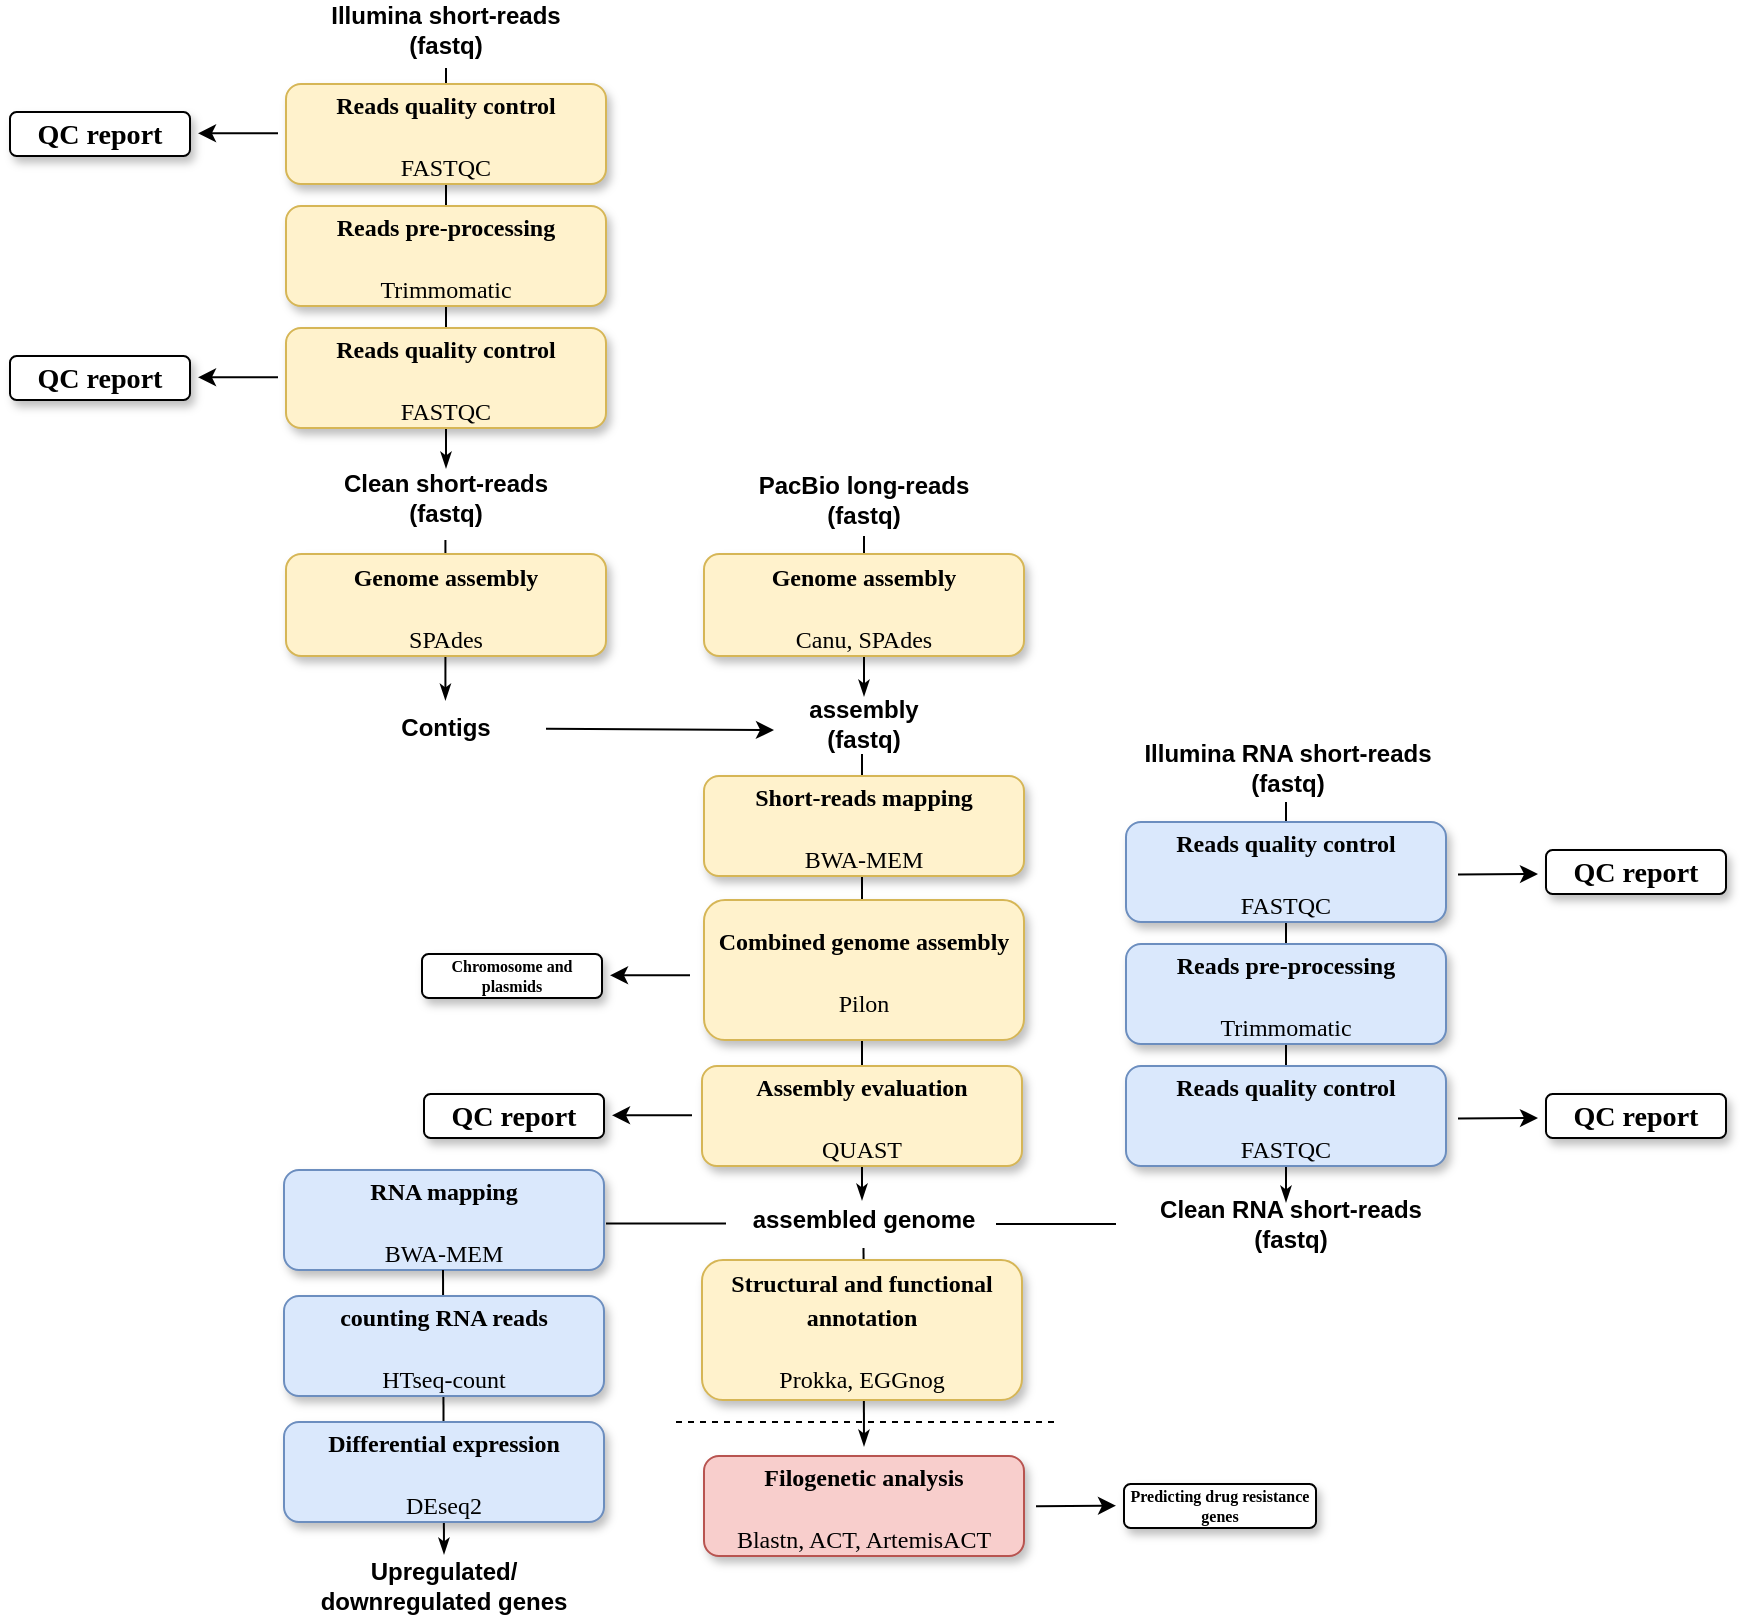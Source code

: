 <mxfile version="13.0.1" type="device"><diagram name="Page-1" id="edf60f1a-56cd-e834-aa8a-f176f3a09ee4"><mxGraphModel dx="658" dy="593" grid="1" gridSize="10" guides="1" tooltips="1" connect="1" arrows="1" fold="1" page="1" pageScale="1" pageWidth="1100" pageHeight="850" background="#ffffff" math="0" shadow="0"><root><mxCell id="0"/><mxCell id="1" parent="0"/><mxCell id="DxSCE9S2O81J0k-YG6dj-97" style="edgeStyle=orthogonalEdgeStyle;rounded=0;html=1;labelBackgroundColor=none;startSize=5;endArrow=classicThin;endFill=1;endSize=5;jettySize=auto;orthogonalLoop=1;strokeWidth=1;fontFamily=Verdana;fontSize=8" parent="1" edge="1"><mxGeometry relative="1" as="geometry"><mxPoint x="367.71" y="295" as="sourcePoint"/><mxPoint x="367.71" y="375" as="targetPoint"/></mxGeometry></mxCell><mxCell id="DxSCE9S2O81J0k-YG6dj-39" style="rounded=0;html=1;labelBackgroundColor=none;startSize=5;endArrow=classicThin;endFill=1;endSize=5;jettySize=auto;orthogonalLoop=1;strokeWidth=1;fontFamily=Verdana;fontSize=8;" parent="1" edge="1"><mxGeometry relative="1" as="geometry"><mxPoint x="576" y="402" as="sourcePoint"/><mxPoint x="576" y="625" as="targetPoint"/></mxGeometry></mxCell><mxCell id="60e70716793133e9-32" style="edgeStyle=orthogonalEdgeStyle;rounded=0;html=1;labelBackgroundColor=none;startSize=5;endArrow=classicThin;endFill=1;endSize=5;jettySize=auto;orthogonalLoop=1;strokeWidth=1;fontFamily=Verdana;fontSize=8" parent="1" edge="1"><mxGeometry relative="1" as="geometry"><mxPoint x="577" y="293" as="sourcePoint"/><mxPoint x="577" y="373" as="targetPoint"/></mxGeometry></mxCell><mxCell id="60e70716793133e9-4" value="&lt;div style=&quot;font-size: 12px&quot;&gt;&lt;h3&gt;&lt;font style=&quot;font-size: 12px&quot;&gt;Genome assembly&lt;br&gt;&lt;/font&gt;&lt;/h3&gt;&lt;/div&gt;&lt;div style=&quot;font-size: 12px&quot;&gt;&lt;h3&gt;&lt;font style=&quot;font-size: 12px&quot;&gt;&lt;span style=&quot;font-weight: normal&quot;&gt;Canu, SPAdes&lt;br&gt;&lt;/span&gt;&lt;/font&gt;&lt;/h3&gt;&lt;/div&gt;" style="rounded=1;whiteSpace=wrap;html=1;shadow=1;labelBackgroundColor=none;strokeWidth=1;fontFamily=Verdana;fontSize=8;align=center;fillColor=#fff2cc;strokeColor=#d6b656;" parent="1" vertex="1"><mxGeometry x="497" y="302" width="160" height="51" as="geometry"/></mxCell><mxCell id="OzYZvdC38up0pRTiC-K_-1" value="&lt;div&gt;PacBio long-reads&lt;/div&gt;&lt;div&gt;(fastq)&lt;br&gt;&lt;/div&gt;" style="text;html=1;strokeColor=none;fillColor=none;align=center;verticalAlign=middle;whiteSpace=wrap;rounded=0;fontStyle=1" parent="1" vertex="1"><mxGeometry x="522" y="265" width="110" height="20" as="geometry"/></mxCell><mxCell id="OzYZvdC38up0pRTiC-K_-18" value="assembly&lt;div&gt;(fastq)&lt;br&gt;&lt;/div&gt;" style="text;html=1;strokeColor=none;fillColor=none;align=center;verticalAlign=middle;whiteSpace=wrap;rounded=0;fontStyle=1" parent="1" vertex="1"><mxGeometry x="537" y="377" width="80" height="20" as="geometry"/></mxCell><mxCell id="OzYZvdC38up0pRTiC-K_-25" value="&lt;div style=&quot;font-size: 12px&quot;&gt;&lt;h3&gt;&lt;font style=&quot;font-size: 12px&quot;&gt;Short-reads mapping&lt;br&gt;&lt;/font&gt;&lt;/h3&gt;&lt;/div&gt;&lt;div style=&quot;font-size: 12px&quot;&gt;&lt;h3&gt;&lt;font style=&quot;font-size: 12px&quot;&gt;&lt;span style=&quot;font-weight: normal&quot;&gt;BWA-MEM&lt;br&gt;&lt;/span&gt;&lt;/font&gt;&lt;/h3&gt;&lt;/div&gt;" style="rounded=1;whiteSpace=wrap;html=1;shadow=1;labelBackgroundColor=none;strokeWidth=1;fontFamily=Verdana;fontSize=8;align=center;fillColor=#fff2cc;strokeColor=#d6b656;" parent="1" vertex="1"><mxGeometry x="497" y="413" width="160" height="50" as="geometry"/></mxCell><mxCell id="DxSCE9S2O81J0k-YG6dj-2" style="edgeStyle=orthogonalEdgeStyle;rounded=0;html=1;labelBackgroundColor=none;startSize=5;endArrow=classicThin;endFill=1;endSize=5;jettySize=auto;orthogonalLoop=1;strokeWidth=1;fontFamily=Verdana;fontSize=8" parent="1" edge="1"><mxGeometry relative="1" as="geometry"><mxPoint x="368.0" y="59.0" as="sourcePoint"/><mxPoint x="368" y="259" as="targetPoint"/></mxGeometry></mxCell><mxCell id="DxSCE9S2O81J0k-YG6dj-3" value="&lt;div style=&quot;font-size: 12px&quot;&gt;&lt;h3&gt;&lt;font style=&quot;font-size: 12px&quot;&gt;Reads quality control&lt;/font&gt;&lt;/h3&gt;&lt;/div&gt;&lt;div style=&quot;font-size: 12px&quot;&gt;&lt;h3&gt;&lt;font style=&quot;font-size: 12px&quot;&gt;&lt;span style=&quot;font-weight: normal&quot;&gt;FASTQC&lt;/span&gt;&lt;/font&gt;&lt;/h3&gt;&lt;/div&gt;" style="rounded=1;whiteSpace=wrap;html=1;shadow=1;labelBackgroundColor=none;strokeWidth=1;fontFamily=Verdana;fontSize=8;align=center;fillColor=#fff2cc;strokeColor=#d6b656;" parent="1" vertex="1"><mxGeometry x="288" y="67" width="160" height="50" as="geometry"/></mxCell><mxCell id="DxSCE9S2O81J0k-YG6dj-4" value="&lt;div&gt;Illumina short-reads&lt;/div&gt;&lt;div&gt;(fastq)&lt;br&gt;&lt;/div&gt;" style="text;html=1;strokeColor=none;fillColor=none;align=center;verticalAlign=middle;whiteSpace=wrap;rounded=0;fontStyle=1" parent="1" vertex="1"><mxGeometry x="303" y="30" width="130" height="20" as="geometry"/></mxCell><mxCell id="DxSCE9S2O81J0k-YG6dj-21" value="&lt;div&gt;Clean short-reads&lt;br&gt;&lt;/div&gt;&lt;div&gt;(fastq)&lt;br&gt;&lt;/div&gt;" style="text;html=1;strokeColor=none;fillColor=none;align=center;verticalAlign=middle;whiteSpace=wrap;rounded=0;fontStyle=1" parent="1" vertex="1"><mxGeometry x="313" y="264" width="110" height="20" as="geometry"/></mxCell><mxCell id="DxSCE9S2O81J0k-YG6dj-25" value="&lt;div style=&quot;font-size: 12px&quot;&gt;&lt;h3&gt;&lt;font style=&quot;font-size: 12px&quot;&gt;Reads pre-processing&lt;br&gt;&lt;/font&gt;&lt;/h3&gt;&lt;/div&gt;&lt;div style=&quot;font-size: 12px&quot;&gt;&lt;h3&gt;&lt;font style=&quot;font-size: 12px&quot;&gt;&lt;span style=&quot;font-weight: normal&quot;&gt;Trimmomatic&lt;/span&gt;&lt;/font&gt;&lt;/h3&gt;&lt;/div&gt;" style="rounded=1;whiteSpace=wrap;html=1;shadow=1;labelBackgroundColor=none;strokeWidth=1;fontFamily=Verdana;fontSize=8;align=center;fillColor=#fff2cc;strokeColor=#d6b656;glass=0;comic=0;" parent="1" vertex="1"><mxGeometry x="288" y="128" width="160" height="50" as="geometry"/></mxCell><mxCell id="DxSCE9S2O81J0k-YG6dj-28" value="&lt;div style=&quot;font-size: 12px&quot;&gt;&lt;h3&gt;&lt;font style=&quot;font-size: 12px&quot;&gt;Reads quality control&lt;/font&gt;&lt;/h3&gt;&lt;/div&gt;&lt;div style=&quot;font-size: 12px&quot;&gt;&lt;h3&gt;&lt;font style=&quot;font-size: 12px&quot;&gt;&lt;span style=&quot;font-weight: normal&quot;&gt;FASTQC&lt;/span&gt;&lt;/font&gt;&lt;/h3&gt;&lt;/div&gt;" style="rounded=1;whiteSpace=wrap;html=1;shadow=1;labelBackgroundColor=none;strokeWidth=1;fontFamily=Verdana;fontSize=8;align=center;fillColor=#fff2cc;strokeColor=#d6b656;" parent="1" vertex="1"><mxGeometry x="288" y="189" width="160" height="50" as="geometry"/></mxCell><mxCell id="DxSCE9S2O81J0k-YG6dj-37" value="" style="endArrow=classic;html=1;" parent="1" edge="1"><mxGeometry width="50" height="50" relative="1" as="geometry"><mxPoint x="491" y="582.66" as="sourcePoint"/><mxPoint x="451" y="582.66" as="targetPoint"/></mxGeometry></mxCell><mxCell id="DxSCE9S2O81J0k-YG6dj-38" value="&lt;div style=&quot;font-size: 12px&quot;&gt;&lt;h3&gt;QC report&lt;font style=&quot;font-size: 12px&quot;&gt;&lt;br&gt;&lt;/font&gt;&lt;/h3&gt;&lt;/div&gt;" style="rounded=1;whiteSpace=wrap;html=1;shadow=1;labelBackgroundColor=none;strokeWidth=1;fontFamily=Verdana;fontSize=8;align=center;" parent="1" vertex="1"><mxGeometry x="357" y="572" width="90" height="22" as="geometry"/></mxCell><mxCell id="DxSCE9S2O81J0k-YG6dj-41" value="assembled genome" style="text;html=1;strokeColor=none;fillColor=none;align=center;verticalAlign=middle;whiteSpace=wrap;rounded=0;fontStyle=1" parent="1" vertex="1"><mxGeometry x="517" y="625" width="120" height="20" as="geometry"/></mxCell><mxCell id="DxSCE9S2O81J0k-YG6dj-45" style="rounded=0;html=1;labelBackgroundColor=none;startSize=5;endArrow=classicThin;endFill=1;endSize=5;jettySize=auto;orthogonalLoop=1;strokeWidth=1;fontFamily=Verdana;fontSize=8" parent="1" edge="1"><mxGeometry relative="1" as="geometry"><mxPoint x="576.76" y="649" as="sourcePoint"/><mxPoint x="577" y="748" as="targetPoint"/></mxGeometry></mxCell><mxCell id="DxSCE9S2O81J0k-YG6dj-42" value="&lt;div style=&quot;font-size: 12px&quot;&gt;&lt;h3&gt;&lt;font style=&quot;font-size: 12px&quot;&gt;Structural and functional annotation&lt;br&gt;&lt;/font&gt;&lt;/h3&gt;&lt;/div&gt;&lt;div style=&quot;font-size: 12px&quot;&gt;&lt;h3&gt;&lt;font style=&quot;font-size: 12px&quot;&gt;&lt;span style=&quot;font-weight: normal&quot;&gt;Prokka, EGGnog&lt;br&gt;&lt;/span&gt;&lt;/font&gt;&lt;/h3&gt;&lt;/div&gt;" style="rounded=1;whiteSpace=wrap;html=1;shadow=1;labelBackgroundColor=none;strokeWidth=1;fontFamily=Verdana;fontSize=8;align=center;fillColor=#fff2cc;strokeColor=#d6b656;" parent="1" vertex="1"><mxGeometry x="496" y="655" width="160" height="70" as="geometry"/></mxCell><mxCell id="DxSCE9S2O81J0k-YG6dj-46" value="&lt;div style=&quot;font-size: 12px&quot;&gt;&lt;h3&gt;&lt;font style=&quot;font-size: 12px&quot;&gt;Combined genome assembly&lt;br&gt;&lt;/font&gt;&lt;/h3&gt;&lt;/div&gt;&lt;div style=&quot;font-size: 12px&quot;&gt;&lt;h3&gt;&lt;font style=&quot;font-size: 12px&quot;&gt;&lt;span style=&quot;font-weight: normal&quot;&gt;Pilon&lt;br&gt;&lt;/span&gt;&lt;/font&gt;&lt;/h3&gt;&lt;/div&gt;" style="rounded=1;whiteSpace=wrap;html=1;shadow=1;labelBackgroundColor=none;strokeWidth=1;fontFamily=Verdana;fontSize=8;align=center;fillColor=#fff2cc;strokeColor=#d6b656;" parent="1" vertex="1"><mxGeometry x="497" y="475" width="160" height="70" as="geometry"/></mxCell><mxCell id="DxSCE9S2O81J0k-YG6dj-49" value="&lt;div style=&quot;font-size: 12px&quot;&gt;&lt;h3&gt;&lt;font style=&quot;font-size: 12px&quot;&gt;Assembly evaluation&lt;br&gt;&lt;/font&gt;&lt;/h3&gt;&lt;/div&gt;&lt;div style=&quot;font-size: 12px&quot;&gt;&lt;h3&gt;&lt;font style=&quot;font-size: 12px&quot;&gt;&lt;span style=&quot;font-weight: normal&quot;&gt;QUAST&lt;br&gt;&lt;/span&gt;&lt;/font&gt;&lt;/h3&gt;&lt;/div&gt;" style="rounded=1;whiteSpace=wrap;html=1;shadow=1;labelBackgroundColor=none;strokeWidth=1;fontFamily=Verdana;fontSize=8;align=center;fillColor=#fff2cc;strokeColor=#d6b656;" parent="1" vertex="1"><mxGeometry x="496" y="558" width="160" height="50" as="geometry"/></mxCell><mxCell id="DxSCE9S2O81J0k-YG6dj-50" value="" style="endArrow=none;dashed=1;html=1;" parent="1" edge="1"><mxGeometry width="50" height="50" relative="1" as="geometry"><mxPoint x="483" y="736" as="sourcePoint"/><mxPoint x="673" y="736" as="targetPoint"/></mxGeometry></mxCell><mxCell id="DxSCE9S2O81J0k-YG6dj-51" value="&lt;div style=&quot;font-size: 12px&quot;&gt;&lt;h3&gt;&lt;font style=&quot;font-size: 12px&quot;&gt;Filogenetic analysis&lt;br&gt;&lt;/font&gt;&lt;/h3&gt;&lt;/div&gt;&lt;div style=&quot;font-size: 12px&quot;&gt;&lt;h3&gt;&lt;font style=&quot;font-size: 12px&quot;&gt;&lt;span style=&quot;font-weight: normal&quot;&gt;Blastn, ACT, ArtemisACT&lt;br&gt;&lt;/span&gt;&lt;/font&gt;&lt;/h3&gt;&lt;/div&gt;" style="rounded=1;whiteSpace=wrap;html=1;shadow=1;labelBackgroundColor=none;strokeWidth=1;fontFamily=Verdana;fontSize=8;align=center;fillColor=#f8cecc;strokeColor=#b85450;" parent="1" vertex="1"><mxGeometry x="497" y="753" width="160" height="50" as="geometry"/></mxCell><mxCell id="DxSCE9S2O81J0k-YG6dj-54" value="Predicting drug resistance genes" style="rounded=1;whiteSpace=wrap;html=1;shadow=1;labelBackgroundColor=none;strokeWidth=1;fontFamily=Verdana;fontSize=8;align=center;fontStyle=1" parent="1" vertex="1"><mxGeometry x="707" y="767" width="96" height="22" as="geometry"/></mxCell><mxCell id="DxSCE9S2O81J0k-YG6dj-55" style="edgeStyle=orthogonalEdgeStyle;rounded=0;html=1;labelBackgroundColor=none;startSize=5;endArrow=classicThin;endFill=1;endSize=5;jettySize=auto;orthogonalLoop=1;strokeWidth=1;fontFamily=Verdana;fontSize=8" parent="1" edge="1"><mxGeometry relative="1" as="geometry"><mxPoint x="788" y="426" as="sourcePoint"/><mxPoint x="788" y="626" as="targetPoint"/></mxGeometry></mxCell><mxCell id="DxSCE9S2O81J0k-YG6dj-56" value="&lt;div style=&quot;font-size: 12px&quot;&gt;&lt;h3&gt;&lt;font style=&quot;font-size: 12px&quot;&gt;Reads quality control&lt;/font&gt;&lt;/h3&gt;&lt;/div&gt;&lt;div style=&quot;font-size: 12px&quot;&gt;&lt;h3&gt;&lt;font style=&quot;font-size: 12px&quot;&gt;&lt;span style=&quot;font-weight: normal&quot;&gt;FASTQC&lt;/span&gt;&lt;/font&gt;&lt;/h3&gt;&lt;/div&gt;" style="rounded=1;whiteSpace=wrap;html=1;shadow=1;labelBackgroundColor=none;strokeWidth=1;fontFamily=Verdana;fontSize=8;align=center;fillColor=#dae8fc;strokeColor=#6c8ebf;" parent="1" vertex="1"><mxGeometry x="708" y="436" width="160" height="50" as="geometry"/></mxCell><mxCell id="DxSCE9S2O81J0k-YG6dj-57" value="&lt;div&gt;Illumina RNA short-reads&lt;/div&gt;&lt;div&gt;(fastq)&lt;br&gt;&lt;/div&gt;" style="text;html=1;strokeColor=none;fillColor=none;align=center;verticalAlign=middle;whiteSpace=wrap;rounded=0;fontStyle=1" parent="1" vertex="1"><mxGeometry x="714" y="399" width="150" height="20" as="geometry"/></mxCell><mxCell id="DxSCE9S2O81J0k-YG6dj-58" value="&lt;div&gt;Clean RNA short-reads&lt;br&gt;&lt;/div&gt;&lt;div&gt;(fastq)&lt;br&gt;&lt;/div&gt;" style="text;html=1;strokeColor=none;fillColor=none;align=center;verticalAlign=middle;whiteSpace=wrap;rounded=0;fontStyle=1" parent="1" vertex="1"><mxGeometry x="713" y="627" width="155" height="20" as="geometry"/></mxCell><mxCell id="DxSCE9S2O81J0k-YG6dj-59" value="&lt;div style=&quot;font-size: 12px&quot;&gt;&lt;h3&gt;&lt;font style=&quot;font-size: 12px&quot;&gt;Reads pre-processing&lt;br&gt;&lt;/font&gt;&lt;/h3&gt;&lt;/div&gt;&lt;div style=&quot;font-size: 12px&quot;&gt;&lt;h3&gt;&lt;font style=&quot;font-size: 12px&quot;&gt;&lt;span style=&quot;font-weight: normal&quot;&gt;Trimmomatic&lt;/span&gt;&lt;/font&gt;&lt;/h3&gt;&lt;/div&gt;" style="rounded=1;whiteSpace=wrap;html=1;shadow=1;labelBackgroundColor=none;strokeWidth=1;fontFamily=Verdana;fontSize=8;align=center;fillColor=#dae8fc;strokeColor=#6c8ebf;glass=0;comic=0;" parent="1" vertex="1"><mxGeometry x="708" y="497" width="160" height="50" as="geometry"/></mxCell><mxCell id="DxSCE9S2O81J0k-YG6dj-60" value="" style="endArrow=classic;html=1;" parent="1" edge="1"><mxGeometry width="50" height="50" relative="1" as="geometry"><mxPoint x="874" y="462.26" as="sourcePoint"/><mxPoint x="914" y="462" as="targetPoint"/></mxGeometry></mxCell><mxCell id="DxSCE9S2O81J0k-YG6dj-61" value="&lt;div style=&quot;font-size: 12px&quot;&gt;&lt;h3&gt;QC report&lt;font style=&quot;font-size: 12px&quot;&gt;&lt;br&gt;&lt;/font&gt;&lt;/h3&gt;&lt;/div&gt;" style="rounded=1;whiteSpace=wrap;html=1;shadow=1;labelBackgroundColor=none;strokeWidth=1;fontFamily=Verdana;fontSize=8;align=center;" parent="1" vertex="1"><mxGeometry x="918" y="450" width="90" height="22" as="geometry"/></mxCell><mxCell id="DxSCE9S2O81J0k-YG6dj-62" value="&lt;div style=&quot;font-size: 12px&quot;&gt;&lt;h3&gt;&lt;font style=&quot;font-size: 12px&quot;&gt;Reads quality control&lt;/font&gt;&lt;/h3&gt;&lt;/div&gt;&lt;div style=&quot;font-size: 12px&quot;&gt;&lt;h3&gt;&lt;font style=&quot;font-size: 12px&quot;&gt;&lt;span style=&quot;font-weight: normal&quot;&gt;FASTQC&lt;/span&gt;&lt;/font&gt;&lt;/h3&gt;&lt;/div&gt;" style="rounded=1;whiteSpace=wrap;html=1;shadow=1;labelBackgroundColor=none;strokeWidth=1;fontFamily=Verdana;fontSize=8;align=center;fillColor=#dae8fc;strokeColor=#6c8ebf;" parent="1" vertex="1"><mxGeometry x="708" y="558" width="160" height="50" as="geometry"/></mxCell><mxCell id="DxSCE9S2O81J0k-YG6dj-63" value="" style="endArrow=classic;html=1;" parent="1" edge="1"><mxGeometry width="50" height="50" relative="1" as="geometry"><mxPoint x="874" y="584.26" as="sourcePoint"/><mxPoint x="914" y="584" as="targetPoint"/></mxGeometry></mxCell><mxCell id="DxSCE9S2O81J0k-YG6dj-64" value="&lt;div style=&quot;font-size: 12px&quot;&gt;&lt;h3&gt;QC report&lt;font style=&quot;font-size: 12px&quot;&gt;&lt;br&gt;&lt;/font&gt;&lt;/h3&gt;&lt;/div&gt;" style="rounded=1;whiteSpace=wrap;html=1;shadow=1;labelBackgroundColor=none;strokeWidth=1;fontFamily=Verdana;fontSize=8;align=center;" parent="1" vertex="1"><mxGeometry x="918" y="572" width="90" height="22" as="geometry"/></mxCell><mxCell id="DxSCE9S2O81J0k-YG6dj-76" value="" style="endArrow=none;html=1;" parent="1" edge="1"><mxGeometry width="50" height="50" relative="1" as="geometry"><mxPoint x="643" y="637" as="sourcePoint"/><mxPoint x="703" y="637" as="targetPoint"/></mxGeometry></mxCell><mxCell id="DxSCE9S2O81J0k-YG6dj-77" value="" style="endArrow=classic;html=1;" parent="1" edge="1"><mxGeometry width="50" height="50" relative="1" as="geometry"><mxPoint x="284" y="91.66" as="sourcePoint"/><mxPoint x="244" y="91.66" as="targetPoint"/></mxGeometry></mxCell><mxCell id="DxSCE9S2O81J0k-YG6dj-78" value="&lt;div style=&quot;font-size: 12px&quot;&gt;&lt;h3&gt;QC report&lt;font style=&quot;font-size: 12px&quot;&gt;&lt;br&gt;&lt;/font&gt;&lt;/h3&gt;&lt;/div&gt;" style="rounded=1;whiteSpace=wrap;html=1;shadow=1;labelBackgroundColor=none;strokeWidth=1;fontFamily=Verdana;fontSize=8;align=center;" parent="1" vertex="1"><mxGeometry x="150" y="81" width="90" height="22" as="geometry"/></mxCell><mxCell id="DxSCE9S2O81J0k-YG6dj-79" value="" style="endArrow=classic;html=1;" parent="1" edge="1"><mxGeometry width="50" height="50" relative="1" as="geometry"><mxPoint x="284" y="213.66" as="sourcePoint"/><mxPoint x="244" y="213.66" as="targetPoint"/></mxGeometry></mxCell><mxCell id="DxSCE9S2O81J0k-YG6dj-80" value="&lt;div style=&quot;font-size: 12px&quot;&gt;&lt;h3&gt;QC report&lt;font style=&quot;font-size: 12px&quot;&gt;&lt;br&gt;&lt;/font&gt;&lt;/h3&gt;&lt;/div&gt;" style="rounded=1;whiteSpace=wrap;html=1;shadow=1;labelBackgroundColor=none;strokeWidth=1;fontFamily=Verdana;fontSize=8;align=center;" parent="1" vertex="1"><mxGeometry x="150" y="203" width="90" height="22" as="geometry"/></mxCell><mxCell id="DxSCE9S2O81J0k-YG6dj-81" value="" style="endArrow=classic;html=1;" parent="1" edge="1"><mxGeometry width="50" height="50" relative="1" as="geometry"><mxPoint x="418" y="389.325" as="sourcePoint"/><mxPoint x="532" y="390" as="targetPoint"/></mxGeometry></mxCell><mxCell id="DxSCE9S2O81J0k-YG6dj-84" value="&lt;div style=&quot;font-size: 12px&quot;&gt;&lt;h3&gt;&lt;font style=&quot;font-size: 12px&quot;&gt;RNA mapping&lt;br&gt;&lt;/font&gt;&lt;/h3&gt;&lt;/div&gt;&lt;div style=&quot;font-size: 12px&quot;&gt;&lt;h3&gt;&lt;font style=&quot;font-size: 12px&quot;&gt;&lt;span style=&quot;font-weight: normal&quot;&gt;BWA-MEM&lt;br&gt;&lt;/span&gt;&lt;/font&gt;&lt;/h3&gt;&lt;/div&gt;" style="rounded=1;whiteSpace=wrap;html=1;shadow=1;labelBackgroundColor=none;strokeWidth=1;fontFamily=Verdana;fontSize=8;align=center;fillColor=#dae8fc;strokeColor=#6c8ebf;" parent="1" vertex="1"><mxGeometry x="287" y="610" width="160" height="50" as="geometry"/></mxCell><mxCell id="DxSCE9S2O81J0k-YG6dj-86" value="" style="endArrow=classic;html=1;" parent="1" edge="1"><mxGeometry width="50" height="50" relative="1" as="geometry"><mxPoint x="663" y="778.09" as="sourcePoint"/><mxPoint x="703" y="777.83" as="targetPoint"/></mxGeometry></mxCell><mxCell id="DxSCE9S2O81J0k-YG6dj-88" value="" style="endArrow=none;html=1;" parent="1" edge="1"><mxGeometry width="50" height="50" relative="1" as="geometry"><mxPoint x="448" y="636.71" as="sourcePoint"/><mxPoint x="508" y="636.71" as="targetPoint"/></mxGeometry></mxCell><mxCell id="DxSCE9S2O81J0k-YG6dj-89" style="rounded=0;html=1;labelBackgroundColor=none;startSize=5;endArrow=classicThin;endFill=1;endSize=5;jettySize=auto;orthogonalLoop=1;strokeWidth=1;fontFamily=Verdana;fontSize=8;" parent="1" edge="1"><mxGeometry relative="1" as="geometry"><mxPoint x="366.5" y="660" as="sourcePoint"/><mxPoint x="367" y="802" as="targetPoint"/></mxGeometry></mxCell><mxCell id="DxSCE9S2O81J0k-YG6dj-85" value="&lt;div style=&quot;font-size: 12px&quot;&gt;&lt;h3&gt;&lt;font style=&quot;font-size: 12px&quot;&gt;counting RNA reads&lt;br&gt;&lt;/font&gt;&lt;/h3&gt;&lt;/div&gt;&lt;div style=&quot;font-size: 12px&quot;&gt;&lt;h3&gt;&lt;font style=&quot;font-size: 12px&quot;&gt;&lt;span style=&quot;font-weight: normal&quot;&gt;HTseq-count&lt;/span&gt;&lt;/font&gt;&lt;/h3&gt;&lt;/div&gt;" style="rounded=1;whiteSpace=wrap;html=1;shadow=1;labelBackgroundColor=none;strokeWidth=1;fontFamily=Verdana;fontSize=8;align=center;fillColor=#dae8fc;strokeColor=#6c8ebf;" parent="1" vertex="1"><mxGeometry x="287" y="673" width="160" height="50" as="geometry"/></mxCell><mxCell id="DxSCE9S2O81J0k-YG6dj-90" value="&lt;div style=&quot;font-size: 12px&quot;&gt;&lt;h3&gt;&lt;font style=&quot;font-size: 12px&quot;&gt;Differential expression&lt;br&gt;&lt;/font&gt;&lt;/h3&gt;&lt;/div&gt;&lt;div style=&quot;font-size: 12px&quot;&gt;&lt;h3&gt;&lt;font style=&quot;font-size: 12px&quot;&gt;&lt;span style=&quot;font-weight: normal&quot;&gt;DEseq2&lt;/span&gt;&lt;/font&gt;&lt;/h3&gt;&lt;/div&gt;" style="rounded=1;whiteSpace=wrap;html=1;shadow=1;labelBackgroundColor=none;strokeWidth=1;fontFamily=Verdana;fontSize=8;align=center;fillColor=#dae8fc;strokeColor=#6c8ebf;" parent="1" vertex="1"><mxGeometry x="287" y="736" width="160" height="50" as="geometry"/></mxCell><mxCell id="DxSCE9S2O81J0k-YG6dj-93" value="Upregulated/ downregulated genes" style="text;html=1;strokeColor=none;fillColor=none;align=center;verticalAlign=middle;whiteSpace=wrap;rounded=0;fontStyle=1" parent="1" vertex="1"><mxGeometry x="300" y="808" width="134" height="20" as="geometry"/></mxCell><mxCell id="DxSCE9S2O81J0k-YG6dj-94" value="" style="endArrow=classic;html=1;" parent="1" edge="1"><mxGeometry width="50" height="50" relative="1" as="geometry"><mxPoint x="490" y="512.66" as="sourcePoint"/><mxPoint x="450" y="512.66" as="targetPoint"/></mxGeometry></mxCell><mxCell id="DxSCE9S2O81J0k-YG6dj-95" value="&lt;b&gt;Chromosome and plasmids&lt;br&gt;&lt;/b&gt;" style="rounded=1;whiteSpace=wrap;html=1;shadow=1;labelBackgroundColor=none;strokeWidth=1;fontFamily=Verdana;fontSize=8;align=center;" parent="1" vertex="1"><mxGeometry x="356" y="502" width="90" height="22" as="geometry"/></mxCell><mxCell id="DxSCE9S2O81J0k-YG6dj-96" value="&lt;div style=&quot;font-size: 12px&quot;&gt;&lt;h3&gt;&lt;font style=&quot;font-size: 12px&quot;&gt;Genome assembly&lt;br&gt;&lt;/font&gt;&lt;/h3&gt;&lt;/div&gt;&lt;div style=&quot;font-size: 12px&quot;&gt;&lt;h3&gt;&lt;font style=&quot;font-size: 12px&quot;&gt;&lt;span style=&quot;font-weight: normal&quot;&gt;SPAdes&lt;br&gt;&lt;/span&gt;&lt;/font&gt;&lt;/h3&gt;&lt;/div&gt;" style="rounded=1;whiteSpace=wrap;html=1;shadow=1;labelBackgroundColor=none;strokeWidth=1;fontFamily=Verdana;fontSize=8;align=center;fillColor=#fff2cc;strokeColor=#d6b656;" parent="1" vertex="1"><mxGeometry x="288" y="302" width="160" height="51" as="geometry"/></mxCell><mxCell id="DxSCE9S2O81J0k-YG6dj-98" value="Contigs" style="text;html=1;strokeColor=none;fillColor=none;align=center;verticalAlign=middle;whiteSpace=wrap;rounded=0;fontStyle=1" parent="1" vertex="1"><mxGeometry x="313" y="379" width="110" height="20" as="geometry"/></mxCell></root></mxGraphModel></diagram></mxfile>